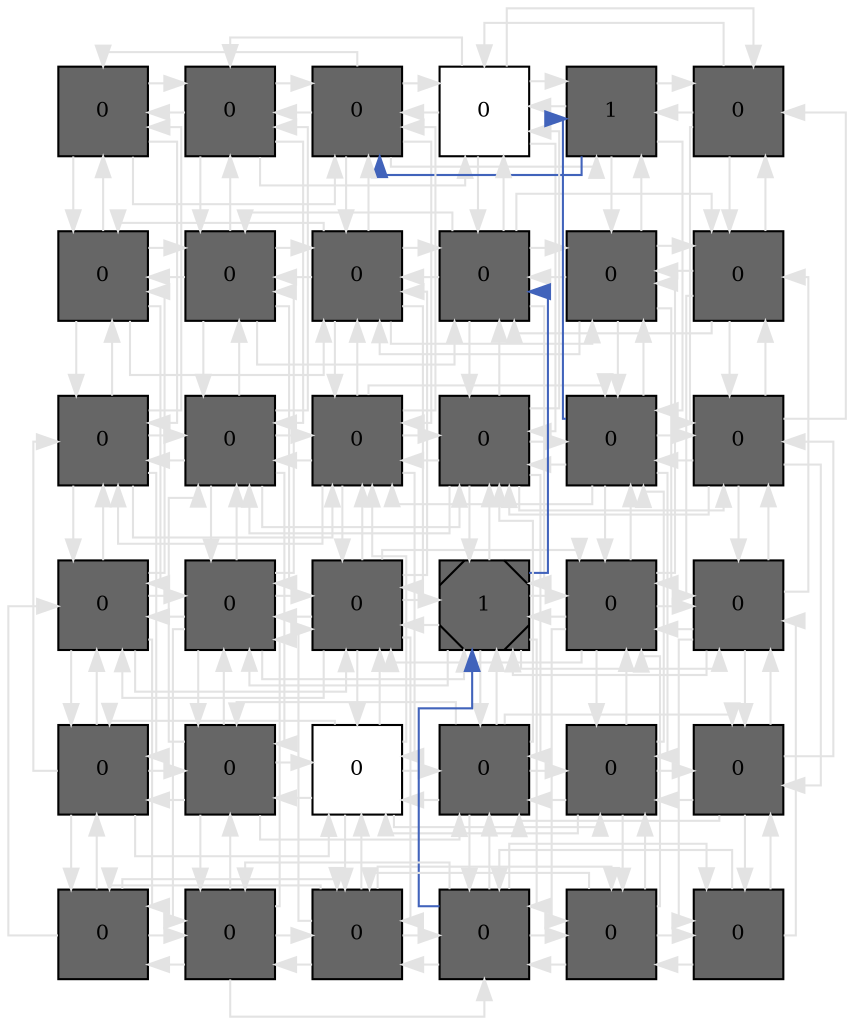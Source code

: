 digraph layout  {
rankdir=TB;
splines=ortho;
node [fixedsize=false, style=filled, width="0.6"];
edge [constraint=false];
0 [fillcolor="#666666", fontsize=10, label=0, shape=square, tooltip="name:  Insig_SREBP_SCAP ,\nin_degree: 4,\nout_degree: 4"];
1 [fillcolor="#666666", fontsize=10, label=0, shape=square, tooltip="name:  Cyp51_RNA ,\nin_degree: 5,\nout_degree: 5"];
2 [fillcolor="#666666", fontsize=10, label=0, shape=square, tooltip="name:  Cyp51_gene ,\nin_degree: 6,\nout_degree: 6"];
3 [fillcolor="#FFFFFF", fontsize=10, label=0, shape=square, tooltip="name: None,\nin_degree: 6,\nout_degree: 6"];
4 [fillcolor="#666666", fontsize=10, label=1, shape=square, tooltip="name:  Acetyl_CoA_acetyltransferase_gene ,\nin_degree: 5,\nout_degree: 5"];
5 [fillcolor="#666666", fontsize=10, label=0, shape=square, tooltip="name:  Acetyl_CoA_acetyltransferase_RNA ,\nin_degree: 4,\nout_degree: 4"];
6 [fillcolor="#666666", fontsize=10, label=0, shape=square, tooltip="name:  Cholesterol ,\nin_degree: 5,\nout_degree: 5"];
7 [fillcolor="#666666", fontsize=10, label=0, shape=square, tooltip="name:  Desmosterol ,\nin_degree: 6,\nout_degree: 6"];
8 [fillcolor="#666666", fontsize=10, label=0, shape=square, tooltip="name:  Septdehydrocholesterol ,\nin_degree: 7,\nout_degree: 7"];
9 [fillcolor="#666666", fontsize=10, label=0, shape=square, tooltip="name:  Lanosterol ,\nin_degree: 7,\nout_degree: 7"];
10 [fillcolor="#666666", fontsize=10, label=0, shape=square, tooltip="name:  HMG_CoA_Synthase_gene ,\nin_degree: 6,\nout_degree: 6"];
11 [fillcolor="#666666", fontsize=10, label=0, shape=square, tooltip="name:  HMG_CoA_Synthase_RNA ,\nin_degree: 5,\nout_degree: 5"];
12 [fillcolor="#666666", fontsize=10, label=0, shape=square, tooltip="name:  SREBP_SCAP ,\nin_degree: 6,\nout_degree: 6"];
13 [fillcolor="#666666", fontsize=10, label=0, shape=square, tooltip="name:  Cyp51 ,\nin_degree: 7,\nout_degree: 7"];
14 [fillcolor="#666666", fontsize=10, label=0, shape=square, tooltip="name:  pSREBP ,\nin_degree: 8,\nout_degree: 8"];
15 [fillcolor="#666666", fontsize=10, label=0, shape=square, tooltip="name:  Acetoacetyl_CoA ,\nin_degree: 8,\nout_degree: 8"];
16 [fillcolor="#666666", fontsize=10, label=0, shape=square, tooltip="name:  mSREBP ,\nin_degree: 7,\nout_degree: 7"];
17 [fillcolor="#666666", fontsize=10, label=0, shape=square, tooltip="name:  Acetyl_CoA_acetyltransferase ,\nin_degree: 6,\nout_degree: 6"];
18 [fillcolor="#666666", fontsize=10, label=0, shape=square, tooltip="name:  HMG_CoA_Reductase ,\nin_degree: 6,\nout_degree: 6"];
19 [fillcolor="#666666", fontsize=10, label=0, shape=square, tooltip="name:  Mevalonic_Acid ,\nin_degree: 7,\nout_degree: 7"];
20 [fillcolor="#666666", fontsize=10, label=0, shape=square, tooltip="name:  HMG_CoA_Reductase_RNA ,\nin_degree: 8,\nout_degree: 8"];
21 [fillcolor="#666666", fontsize=10, label=1, shape=Msquare, tooltip="name:  HMG_CoA ,\nin_degree: 8,\nout_degree: 8"];
22 [fillcolor="#666666", fontsize=10, label=0, shape=square, tooltip="name:  HMG_CoA_Reductase_gene ,\nin_degree: 7,\nout_degree: 7"];
23 [fillcolor="#666666", fontsize=10, label=0, shape=square, tooltip="name:  HMG_CoA_Synthase ,\nin_degree: 6,\nout_degree: 6"];
24 [fillcolor="#666666", fontsize=10, label=0, shape=square, tooltip="name:  Statins ,\nin_degree: 5,\nout_degree: 5"];
25 [fillcolor="#666666", fontsize=10, label=0, shape=square, tooltip="name:  Mevalonyl_pyrophosphate ,\nin_degree: 6,\nout_degree: 6"];
26 [fillcolor="#FFFFFF", fontsize=10, label=0, shape=square, tooltip="name: None,\nin_degree: 7,\nout_degree: 7"];
27 [fillcolor="#666666", fontsize=10, label=0, shape=square, tooltip="name:  Acetyl_CoA ,\nin_degree: 7,\nout_degree: 7"];
28 [fillcolor="#666666", fontsize=10, label=0, shape=square, tooltip="name:  FPP_Synthase_gene ,\nin_degree: 6,\nout_degree: 6"];
29 [fillcolor="#666666", fontsize=10, label=0, shape=square, tooltip="name:  FPP_Synthase_RNA ,\nin_degree: 5,\nout_degree: 5"];
30 [fillcolor="#666666", fontsize=10, label=0, shape=square, tooltip="name:  Dimethyl_allyl_pyrophosphate ,\nin_degree: 4,\nout_degree: 4"];
31 [fillcolor="#666666", fontsize=10, label=0, shape=square, tooltip="name:  Isopentenyl_pyrophosphate ,\nin_degree: 5,\nout_degree: 5"];
32 [fillcolor="#666666", fontsize=10, label=0, shape=square, tooltip="name:  Geranyl_pyrophosphate ,\nin_degree: 6,\nout_degree: 6"];
33 [fillcolor="#666666", fontsize=10, label=0, shape=square, tooltip="name:  Squaline ,\nin_degree: 6,\nout_degree: 6"];
34 [fillcolor="#666666", fontsize=10, label=0, shape=square, tooltip="name:  Farnesyl_pyrophosphate ,\nin_degree: 5,\nout_degree: 5"];
35 [fillcolor="#666666", fontsize=10, label=0, shape=square, tooltip="name:  FPP_Synthase ,\nin_degree: 4,\nout_degree: 4"];
0 -> 1  [color=grey89, style="penwidth(0.1)", tooltip=" ", weight=1];
0 -> 6  [color=grey89, style="penwidth(0.1)", tooltip=" ", weight=1];
0 -> 12  [color=grey89, style="penwidth(0.1)", tooltip=" ", weight=1];
0 -> 2  [color=grey89, style="penwidth(0.1)", tooltip=" ", weight=1];
1 -> 0  [color=grey89, style="penwidth(0.1)", tooltip=" ", weight=1];
1 -> 2  [color=grey89, style="penwidth(0.1)", tooltip=" ", weight=1];
1 -> 7  [color=grey89, style="penwidth(0.1)", tooltip=" ", weight=1];
1 -> 13  [color=grey89, style="penwidth(0.1)", tooltip=" ", weight=1];
1 -> 3  [color=grey89, style="penwidth(0.1)", tooltip=" ", weight=1];
2 -> 1  [color=grey89, style="penwidth(0.1)", tooltip=" ", weight=1];
2 -> 3  [color=grey89, style="penwidth(0.1)", tooltip=" ", weight=1];
2 -> 8  [color=grey89, style="penwidth(0.1)", tooltip=" ", weight=1];
2 -> 14  [color=grey89, style="penwidth(0.1)", tooltip=" ", weight=1];
2 -> 4  [color=grey89, style="penwidth(0.1)", tooltip=" ", weight=1];
2 -> 0  [color=grey89, style="penwidth(0.1)", tooltip=" ", weight=1];
3 -> 2  [color=grey89, style="penwidth(0.1)", tooltip=" ", weight=1];
3 -> 4  [color=grey89, style="penwidth(0.1)", tooltip=" ", weight=1];
3 -> 9  [color=grey89, style="penwidth(0.1)", tooltip=" ", weight=1];
3 -> 15  [color=grey89, style="penwidth(0.1)", tooltip=" ", weight=1];
3 -> 5  [color=grey89, style="penwidth(0.1)", tooltip=" ", weight=1];
3 -> 1  [color=grey89, style="penwidth(0.1)", tooltip=" ", weight=1];
4 -> 3  [color=grey89, style="penwidth(0.1)", tooltip=" ", weight=1];
4 -> 5  [color=grey89, style="penwidth(0.1)", tooltip=" ", weight=1];
4 -> 10  [color=grey89, style="penwidth(0.1)", tooltip=" ", weight=1];
4 -> 16  [color=grey89, style="penwidth(0.1)", tooltip=" ", weight=1];
4 -> 2  [color="#4163BB", style="penwidth(0.1)", tooltip="16( mSREBP ) to 2( Cyp51_gene )", weight=1];
5 -> 4  [color=grey89, style="penwidth(0.1)", tooltip=" ", weight=1];
5 -> 11  [color=grey89, style="penwidth(0.1)", tooltip=" ", weight=1];
5 -> 17  [color=grey89, style="penwidth(0.1)", tooltip=" ", weight=1];
5 -> 3  [color=grey89, style="penwidth(0.1)", tooltip=" ", weight=1];
6 -> 0  [color=grey89, style="penwidth(0.1)", tooltip=" ", weight=1];
6 -> 7  [color=grey89, style="penwidth(0.1)", tooltip=" ", weight=1];
6 -> 12  [color=grey89, style="penwidth(0.1)", tooltip=" ", weight=1];
6 -> 18  [color=grey89, style="penwidth(0.1)", tooltip=" ", weight=1];
6 -> 8  [color=grey89, style="penwidth(0.1)", tooltip=" ", weight=1];
7 -> 1  [color=grey89, style="penwidth(0.1)", tooltip=" ", weight=1];
7 -> 6  [color=grey89, style="penwidth(0.1)", tooltip=" ", weight=1];
7 -> 8  [color=grey89, style="penwidth(0.1)", tooltip=" ", weight=1];
7 -> 13  [color=grey89, style="penwidth(0.1)", tooltip=" ", weight=1];
7 -> 19  [color=grey89, style="penwidth(0.1)", tooltip=" ", weight=1];
7 -> 9  [color=grey89, style="penwidth(0.1)", tooltip=" ", weight=1];
8 -> 2  [color=grey89, style="penwidth(0.1)", tooltip=" ", weight=1];
8 -> 7  [color=grey89, style="penwidth(0.1)", tooltip=" ", weight=1];
8 -> 9  [color=grey89, style="penwidth(0.1)", tooltip=" ", weight=1];
8 -> 14  [color=grey89, style="penwidth(0.1)", tooltip=" ", weight=1];
8 -> 20  [color=grey89, style="penwidth(0.1)", tooltip=" ", weight=1];
8 -> 10  [color=grey89, style="penwidth(0.1)", tooltip=" ", weight=1];
8 -> 6  [color=grey89, style="penwidth(0.1)", tooltip=" ", weight=1];
9 -> 3  [color=grey89, style="penwidth(0.1)", tooltip=" ", weight=1];
9 -> 8  [color=grey89, style="penwidth(0.1)", tooltip=" ", weight=1];
9 -> 10  [color=grey89, style="penwidth(0.1)", tooltip=" ", weight=1];
9 -> 15  [color=grey89, style="penwidth(0.1)", tooltip=" ", weight=1];
9 -> 21  [color=grey89, style="penwidth(0.1)", tooltip=" ", weight=1];
9 -> 11  [color=grey89, style="penwidth(0.1)", tooltip=" ", weight=1];
9 -> 7  [color=grey89, style="penwidth(0.1)", tooltip=" ", weight=1];
10 -> 4  [color=grey89, style="penwidth(0.1)", tooltip=" ", weight=1];
10 -> 9  [color=grey89, style="penwidth(0.1)", tooltip=" ", weight=1];
10 -> 11  [color=grey89, style="penwidth(0.1)", tooltip=" ", weight=1];
10 -> 16  [color=grey89, style="penwidth(0.1)", tooltip=" ", weight=1];
10 -> 22  [color=grey89, style="penwidth(0.1)", tooltip=" ", weight=1];
10 -> 8  [color=grey89, style="penwidth(0.1)", tooltip=" ", weight=1];
11 -> 5  [color=grey89, style="penwidth(0.1)", tooltip=" ", weight=1];
11 -> 10  [color=grey89, style="penwidth(0.1)", tooltip=" ", weight=1];
11 -> 17  [color=grey89, style="penwidth(0.1)", tooltip=" ", weight=1];
11 -> 23  [color=grey89, style="penwidth(0.1)", tooltip=" ", weight=1];
11 -> 9  [color=grey89, style="penwidth(0.1)", tooltip=" ", weight=1];
12 -> 6  [color=grey89, style="penwidth(0.1)", tooltip=" ", weight=1];
12 -> 13  [color=grey89, style="penwidth(0.1)", tooltip=" ", weight=1];
12 -> 18  [color=grey89, style="penwidth(0.1)", tooltip=" ", weight=1];
12 -> 24  [color=grey89, style="penwidth(0.1)", tooltip=" ", weight=1];
12 -> 0  [color=grey89, style="penwidth(0.1)", tooltip=" ", weight=1];
12 -> 14  [color=grey89, style="penwidth(0.1)", tooltip=" ", weight=1];
13 -> 7  [color=grey89, style="penwidth(0.1)", tooltip=" ", weight=1];
13 -> 12  [color=grey89, style="penwidth(0.1)", tooltip=" ", weight=1];
13 -> 14  [color=grey89, style="penwidth(0.1)", tooltip=" ", weight=1];
13 -> 19  [color=grey89, style="penwidth(0.1)", tooltip=" ", weight=1];
13 -> 25  [color=grey89, style="penwidth(0.1)", tooltip=" ", weight=1];
13 -> 1  [color=grey89, style="penwidth(0.1)", tooltip=" ", weight=1];
13 -> 15  [color=grey89, style="penwidth(0.1)", tooltip=" ", weight=1];
14 -> 8  [color=grey89, style="penwidth(0.1)", tooltip=" ", weight=1];
14 -> 13  [color=grey89, style="penwidth(0.1)", tooltip=" ", weight=1];
14 -> 15  [color=grey89, style="penwidth(0.1)", tooltip=" ", weight=1];
14 -> 20  [color=grey89, style="penwidth(0.1)", tooltip=" ", weight=1];
14 -> 26  [color=grey89, style="penwidth(0.1)", tooltip=" ", weight=1];
14 -> 2  [color=grey89, style="penwidth(0.1)", tooltip=" ", weight=1];
14 -> 16  [color=grey89, style="penwidth(0.1)", tooltip=" ", weight=1];
14 -> 12  [color=grey89, style="penwidth(0.1)", tooltip=" ", weight=1];
15 -> 9  [color=grey89, style="penwidth(0.1)", tooltip=" ", weight=1];
15 -> 14  [color=grey89, style="penwidth(0.1)", tooltip=" ", weight=1];
15 -> 16  [color=grey89, style="penwidth(0.1)", tooltip=" ", weight=1];
15 -> 21  [color=grey89, style="penwidth(0.1)", tooltip=" ", weight=1];
15 -> 27  [color=grey89, style="penwidth(0.1)", tooltip=" ", weight=1];
15 -> 3  [color=grey89, style="penwidth(0.1)", tooltip=" ", weight=1];
15 -> 17  [color=grey89, style="penwidth(0.1)", tooltip=" ", weight=1];
15 -> 13  [color=grey89, style="penwidth(0.1)", tooltip=" ", weight=1];
16 -> 10  [color=grey89, style="penwidth(0.1)", tooltip=" ", weight=1];
16 -> 15  [color=grey89, style="penwidth(0.1)", tooltip=" ", weight=1];
16 -> 17  [color=grey89, style="penwidth(0.1)", tooltip=" ", weight=1];
16 -> 22  [color=grey89, style="penwidth(0.1)", tooltip=" ", weight=1];
16 -> 28  [color=grey89, style="penwidth(0.1)", tooltip=" ", weight=1];
16 -> 4  [color="#4163BB", style="penwidth(0.1)", tooltip="16( mSREBP ) to 2( Cyp51_gene )", weight=1];
16 -> 14  [color=grey89, style="penwidth(0.1)", tooltip=" ", weight=1];
17 -> 11  [color=grey89, style="penwidth(0.1)", tooltip=" ", weight=1];
17 -> 16  [color=grey89, style="penwidth(0.1)", tooltip=" ", weight=1];
17 -> 23  [color=grey89, style="penwidth(0.1)", tooltip=" ", weight=1];
17 -> 29  [color=grey89, style="penwidth(0.1)", tooltip=" ", weight=1];
17 -> 5  [color=grey89, style="penwidth(0.1)", tooltip=" ", weight=1];
17 -> 15  [color=grey89, style="penwidth(0.1)", tooltip=" ", weight=1];
18 -> 12  [color=grey89, style="penwidth(0.1)", tooltip=" ", weight=1];
18 -> 19  [color=grey89, style="penwidth(0.1)", tooltip=" ", weight=1];
18 -> 24  [color=grey89, style="penwidth(0.1)", tooltip=" ", weight=1];
18 -> 30  [color=grey89, style="penwidth(0.1)", tooltip=" ", weight=1];
18 -> 6  [color=grey89, style="penwidth(0.1)", tooltip=" ", weight=1];
18 -> 20  [color=grey89, style="penwidth(0.1)", tooltip=" ", weight=1];
19 -> 13  [color=grey89, style="penwidth(0.1)", tooltip=" ", weight=1];
19 -> 18  [color=grey89, style="penwidth(0.1)", tooltip=" ", weight=1];
19 -> 20  [color=grey89, style="penwidth(0.1)", tooltip=" ", weight=1];
19 -> 25  [color=grey89, style="penwidth(0.1)", tooltip=" ", weight=1];
19 -> 31  [color=grey89, style="penwidth(0.1)", tooltip=" ", weight=1];
19 -> 7  [color=grey89, style="penwidth(0.1)", tooltip=" ", weight=1];
19 -> 21  [color=grey89, style="penwidth(0.1)", tooltip=" ", weight=1];
20 -> 14  [color=grey89, style="penwidth(0.1)", tooltip=" ", weight=1];
20 -> 19  [color=grey89, style="penwidth(0.1)", tooltip=" ", weight=1];
20 -> 21  [color=grey89, style="penwidth(0.1)", tooltip=" ", weight=1];
20 -> 26  [color=grey89, style="penwidth(0.1)", tooltip=" ", weight=1];
20 -> 32  [color=grey89, style="penwidth(0.1)", tooltip=" ", weight=1];
20 -> 8  [color=grey89, style="penwidth(0.1)", tooltip=" ", weight=1];
20 -> 22  [color=grey89, style="penwidth(0.1)", tooltip=" ", weight=1];
20 -> 18  [color=grey89, style="penwidth(0.1)", tooltip=" ", weight=1];
21 -> 15  [color=grey89, style="penwidth(0.1)", tooltip=" ", weight=1];
21 -> 20  [color=grey89, style="penwidth(0.1)", tooltip=" ", weight=1];
21 -> 22  [color=grey89, style="penwidth(0.1)", tooltip=" ", weight=1];
21 -> 27  [color=grey89, style="penwidth(0.1)", tooltip=" ", weight=1];
21 -> 33  [color=grey89, style="penwidth(0.1)", tooltip=" ", weight=1];
21 -> 9  [color="#4163BB", style="penwidth(0.1)", tooltip="33( Squaline ) to 9( Lanosterol )", weight=1];
21 -> 23  [color=grey89, style="penwidth(0.1)", tooltip=" ", weight=1];
21 -> 19  [color=grey89, style="penwidth(0.1)", tooltip=" ", weight=1];
22 -> 16  [color=grey89, style="penwidth(0.1)", tooltip=" ", weight=1];
22 -> 21  [color=grey89, style="penwidth(0.1)", tooltip=" ", weight=1];
22 -> 23  [color=grey89, style="penwidth(0.1)", tooltip=" ", weight=1];
22 -> 28  [color=grey89, style="penwidth(0.1)", tooltip=" ", weight=1];
22 -> 34  [color=grey89, style="penwidth(0.1)", tooltip=" ", weight=1];
22 -> 10  [color=grey89, style="penwidth(0.1)", tooltip=" ", weight=1];
22 -> 20  [color=grey89, style="penwidth(0.1)", tooltip=" ", weight=1];
23 -> 17  [color=grey89, style="penwidth(0.1)", tooltip=" ", weight=1];
23 -> 22  [color=grey89, style="penwidth(0.1)", tooltip=" ", weight=1];
23 -> 29  [color=grey89, style="penwidth(0.1)", tooltip=" ", weight=1];
23 -> 35  [color=grey89, style="penwidth(0.1)", tooltip=" ", weight=1];
23 -> 11  [color=grey89, style="penwidth(0.1)", tooltip=" ", weight=1];
23 -> 21  [color=grey89, style="penwidth(0.1)", tooltip=" ", weight=1];
24 -> 18  [color=grey89, style="penwidth(0.1)", tooltip=" ", weight=1];
24 -> 25  [color=grey89, style="penwidth(0.1)", tooltip=" ", weight=1];
24 -> 30  [color=grey89, style="penwidth(0.1)", tooltip=" ", weight=1];
24 -> 12  [color=grey89, style="penwidth(0.1)", tooltip=" ", weight=1];
24 -> 26  [color=grey89, style="penwidth(0.1)", tooltip=" ", weight=1];
25 -> 19  [color=grey89, style="penwidth(0.1)", tooltip=" ", weight=1];
25 -> 24  [color=grey89, style="penwidth(0.1)", tooltip=" ", weight=1];
25 -> 26  [color=grey89, style="penwidth(0.1)", tooltip=" ", weight=1];
25 -> 31  [color=grey89, style="penwidth(0.1)", tooltip=" ", weight=1];
25 -> 13  [color=grey89, style="penwidth(0.1)", tooltip=" ", weight=1];
25 -> 27  [color=grey89, style="penwidth(0.1)", tooltip=" ", weight=1];
26 -> 20  [color=grey89, style="penwidth(0.1)", tooltip=" ", weight=1];
26 -> 25  [color=grey89, style="penwidth(0.1)", tooltip=" ", weight=1];
26 -> 27  [color=grey89, style="penwidth(0.1)", tooltip=" ", weight=1];
26 -> 32  [color=grey89, style="penwidth(0.1)", tooltip=" ", weight=1];
26 -> 14  [color=grey89, style="penwidth(0.1)", tooltip=" ", weight=1];
26 -> 28  [color=grey89, style="penwidth(0.1)", tooltip=" ", weight=1];
26 -> 24  [color=grey89, style="penwidth(0.1)", tooltip=" ", weight=1];
27 -> 21  [color=grey89, style="penwidth(0.1)", tooltip=" ", weight=1];
27 -> 26  [color=grey89, style="penwidth(0.1)", tooltip=" ", weight=1];
27 -> 28  [color=grey89, style="penwidth(0.1)", tooltip=" ", weight=1];
27 -> 33  [color=grey89, style="penwidth(0.1)", tooltip=" ", weight=1];
27 -> 15  [color=grey89, style="penwidth(0.1)", tooltip=" ", weight=1];
27 -> 29  [color=grey89, style="penwidth(0.1)", tooltip=" ", weight=1];
27 -> 25  [color=grey89, style="penwidth(0.1)", tooltip=" ", weight=1];
28 -> 22  [color=grey89, style="penwidth(0.1)", tooltip=" ", weight=1];
28 -> 27  [color=grey89, style="penwidth(0.1)", tooltip=" ", weight=1];
28 -> 29  [color=grey89, style="penwidth(0.1)", tooltip=" ", weight=1];
28 -> 34  [color=grey89, style="penwidth(0.1)", tooltip=" ", weight=1];
28 -> 16  [color=grey89, style="penwidth(0.1)", tooltip=" ", weight=1];
28 -> 26  [color=grey89, style="penwidth(0.1)", tooltip=" ", weight=1];
29 -> 23  [color=grey89, style="penwidth(0.1)", tooltip=" ", weight=1];
29 -> 28  [color=grey89, style="penwidth(0.1)", tooltip=" ", weight=1];
29 -> 35  [color=grey89, style="penwidth(0.1)", tooltip=" ", weight=1];
29 -> 17  [color=grey89, style="penwidth(0.1)", tooltip=" ", weight=1];
29 -> 27  [color=grey89, style="penwidth(0.1)", tooltip=" ", weight=1];
30 -> 24  [color=grey89, style="penwidth(0.1)", tooltip=" ", weight=1];
30 -> 31  [color=grey89, style="penwidth(0.1)", tooltip=" ", weight=1];
30 -> 18  [color=grey89, style="penwidth(0.1)", tooltip=" ", weight=1];
30 -> 32  [color=grey89, style="penwidth(0.1)", tooltip=" ", weight=1];
31 -> 25  [color=grey89, style="penwidth(0.1)", tooltip=" ", weight=1];
31 -> 30  [color=grey89, style="penwidth(0.1)", tooltip=" ", weight=1];
31 -> 32  [color=grey89, style="penwidth(0.1)", tooltip=" ", weight=1];
31 -> 19  [color=grey89, style="penwidth(0.1)", tooltip=" ", weight=1];
31 -> 33  [color=grey89, style="penwidth(0.1)", tooltip=" ", weight=1];
32 -> 26  [color=grey89, style="penwidth(0.1)", tooltip=" ", weight=1];
32 -> 31  [color=grey89, style="penwidth(0.1)", tooltip=" ", weight=1];
32 -> 33  [color=grey89, style="penwidth(0.1)", tooltip=" ", weight=1];
32 -> 20  [color=grey89, style="penwidth(0.1)", tooltip=" ", weight=1];
32 -> 34  [color=grey89, style="penwidth(0.1)", tooltip=" ", weight=1];
32 -> 30  [color=grey89, style="penwidth(0.1)", tooltip=" ", weight=1];
33 -> 27  [color=grey89, style="penwidth(0.1)", tooltip=" ", weight=1];
33 -> 32  [color=grey89, style="penwidth(0.1)", tooltip=" ", weight=1];
33 -> 34  [color=grey89, style="penwidth(0.1)", tooltip=" ", weight=1];
33 -> 21  [color="#4163BB", style="penwidth(0.1)", tooltip="33( Squaline ) to 9( Lanosterol )", weight=1];
33 -> 35  [color=grey89, style="penwidth(0.1)", tooltip=" ", weight=1];
33 -> 31  [color=grey89, style="penwidth(0.1)", tooltip=" ", weight=1];
34 -> 28  [color=grey89, style="penwidth(0.1)", tooltip=" ", weight=1];
34 -> 33  [color=grey89, style="penwidth(0.1)", tooltip=" ", weight=1];
34 -> 35  [color=grey89, style="penwidth(0.1)", tooltip=" ", weight=1];
34 -> 22  [color=grey89, style="penwidth(0.1)", tooltip=" ", weight=1];
34 -> 32  [color=grey89, style="penwidth(0.1)", tooltip=" ", weight=1];
35 -> 29  [color=grey89, style="penwidth(0.1)", tooltip=" ", weight=1];
35 -> 34  [color=grey89, style="penwidth(0.1)", tooltip=" ", weight=1];
35 -> 23  [color=grey89, style="penwidth(0.1)", tooltip=" ", weight=1];
35 -> 33  [color=grey89, style="penwidth(0.1)", tooltip=" ", weight=1];
edge [constraint=true, style=invis];

0 -> 6 -> 12 -> 18 -> 24 -> 30;
1 -> 7 -> 13 -> 19 -> 25 -> 31;
2 -> 8 -> 14 -> 20 -> 26 -> 32;
3 -> 9 -> 15 -> 21 -> 27 -> 33;
4 -> 10 -> 16 -> 22 -> 28 -> 34;
5 -> 11 -> 17 -> 23 -> 29 -> 35;
rank = same {0 -> 1 -> 2 -> 3 -> 4 -> 5};
rank = same {6 -> 7 -> 8 -> 9 -> 10 -> 11};
rank = same {12 -> 13 -> 14 -> 15 -> 16 -> 17};
rank = same {18 -> 19 -> 20 -> 21 -> 22 -> 23};
rank = same {24 -> 25 -> 26 -> 27 -> 28 -> 29};
rank = same {30 -> 31 -> 32 -> 33 -> 34 -> 35};
}